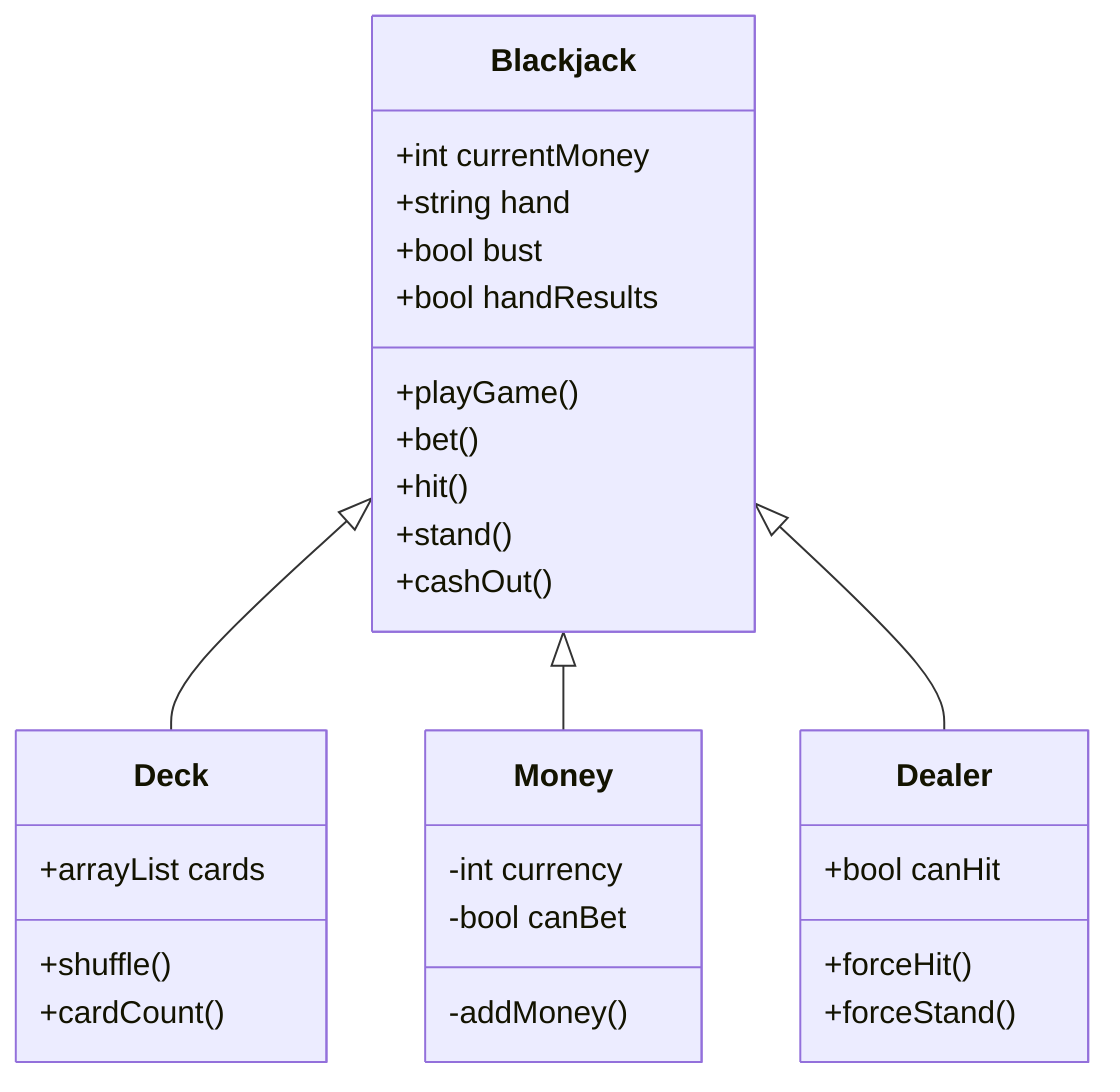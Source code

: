 classDiagram
    Blackjack <|-- Deck
    Blackjack <|-- Money
    Blackjack <|-- Dealer
    Blackjack : +int currentMoney
    Blackjack : +string hand
    Blackjack : +bool bust
    Blackjack : +bool handResults
    Blackjack: +playGame()
    Blackjack: +bet()
    Blackjack: +hit()
    Blackjack: +stand()
    Blackjack: +cashOut()
    class Deck{
      +arrayList cards
      +shuffle()
      +cardCount()
    }
    class Money{
      -int currency
      -bool canBet
      -addMoney()
    }
    class Dealer{
      +bool canHit
      +forceHit()
      +forceStand()
    }